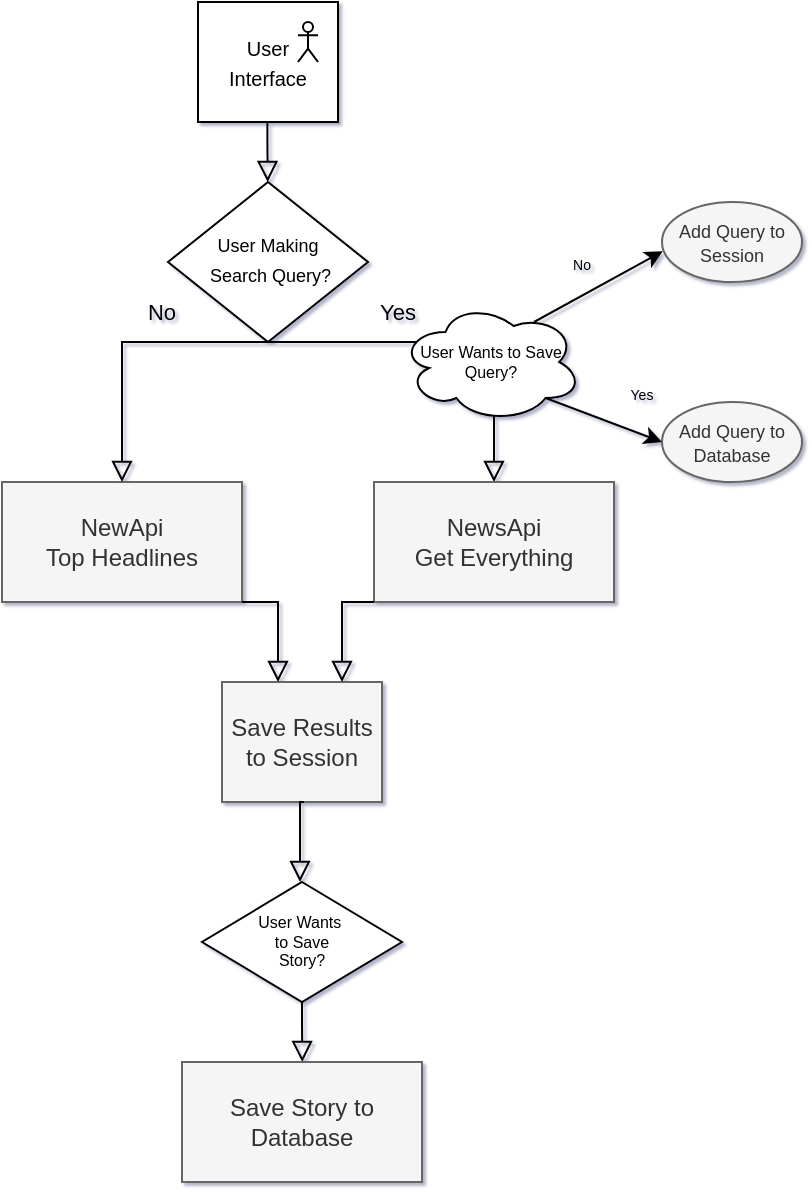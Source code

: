 <mxfile version="20.2.2" type="device"><diagram id="C5RBs43oDa-KdzZeNtuy" name="Page-1"><mxGraphModel dx="586" dy="539" grid="0" gridSize="10" guides="1" tooltips="1" connect="1" arrows="1" fold="1" page="1" pageScale="1" pageWidth="827" pageHeight="1169" math="0" shadow="1"><root><mxCell id="WIyWlLk6GJQsqaUBKTNV-0"/><mxCell id="WIyWlLk6GJQsqaUBKTNV-1" parent="WIyWlLk6GJQsqaUBKTNV-0"/><mxCell id="WIyWlLk6GJQsqaUBKTNV-2" value="" style="rounded=0;html=1;jettySize=auto;orthogonalLoop=1;fontSize=11;endArrow=block;endFill=0;endSize=8;strokeWidth=1;shadow=0;labelBackgroundColor=none;edgeStyle=orthogonalEdgeStyle;exitX=0.5;exitY=1;exitDx=0;exitDy=0;entryX=0.5;entryY=0;entryDx=0;entryDy=0;" parent="WIyWlLk6GJQsqaUBKTNV-1" source="WIyWlLk6GJQsqaUBKTNV-10" target="TW13VNe_SEiLwAy2Bij3-0" edge="1"><mxGeometry relative="1" as="geometry"><mxPoint x="430" y="279.97" as="sourcePoint"/><mxPoint x="620" y="290" as="targetPoint"/><Array as="points"><mxPoint x="456" y="270"/></Array></mxGeometry></mxCell><mxCell id="WIyWlLk6GJQsqaUBKTNV-10" value="&lt;font style=&quot;font-size: 9px;&quot;&gt;User Making&lt;br&gt;&amp;nbsp;Search Query?&lt;/font&gt;" style="rhombus;whiteSpace=wrap;html=1;shadow=0;fontFamily=Helvetica;fontSize=12;align=center;strokeWidth=1;spacing=6;spacingTop=-4;" parent="WIyWlLk6GJQsqaUBKTNV-1" vertex="1"><mxGeometry x="293" y="190" width="100" height="80" as="geometry"/></mxCell><mxCell id="TW13VNe_SEiLwAy2Bij3-0" value="NewsApi&lt;br&gt;Get Everything" style="rounded=0;whiteSpace=wrap;html=1;fillColor=#f5f5f5;fontColor=#333333;strokeColor=#666666;" vertex="1" parent="WIyWlLk6GJQsqaUBKTNV-1"><mxGeometry x="396" y="340" width="120" height="60" as="geometry"/></mxCell><mxCell id="TW13VNe_SEiLwAy2Bij3-5" value="NewApi&lt;br&gt;Top Headlines" style="rounded=0;whiteSpace=wrap;html=1;fillColor=#f5f5f5;fontColor=#333333;strokeColor=#666666;" vertex="1" parent="WIyWlLk6GJQsqaUBKTNV-1"><mxGeometry x="210" y="340" width="120" height="60" as="geometry"/></mxCell><mxCell id="TW13VNe_SEiLwAy2Bij3-7" value="&lt;font style=&quot;font-size: 10px;&quot;&gt;User &lt;br&gt;Interface&lt;/font&gt;" style="rounded=0;whiteSpace=wrap;html=1;" vertex="1" parent="WIyWlLk6GJQsqaUBKTNV-1"><mxGeometry x="308" y="100" width="70" height="60" as="geometry"/></mxCell><mxCell id="TW13VNe_SEiLwAy2Bij3-12" value="Yes" style="text;html=1;strokeColor=none;fillColor=none;align=center;verticalAlign=middle;whiteSpace=wrap;rounded=0;fontSize=11;shadow=0;" vertex="1" parent="WIyWlLk6GJQsqaUBKTNV-1"><mxGeometry x="378" y="240" width="60" height="30" as="geometry"/></mxCell><mxCell id="TW13VNe_SEiLwAy2Bij3-13" value="" style="rounded=0;html=1;jettySize=auto;orthogonalLoop=1;fontSize=11;endArrow=block;endFill=0;endSize=8;strokeWidth=1;shadow=0;labelBackgroundColor=none;edgeStyle=orthogonalEdgeStyle;exitX=0.5;exitY=1;exitDx=0;exitDy=0;" edge="1" parent="WIyWlLk6GJQsqaUBKTNV-1" source="WIyWlLk6GJQsqaUBKTNV-10" target="TW13VNe_SEiLwAy2Bij3-5"><mxGeometry relative="1" as="geometry"><mxPoint x="260" y="360" as="sourcePoint"/><mxPoint x="150" y="440" as="targetPoint"/><Array as="points"><mxPoint x="270" y="270"/></Array></mxGeometry></mxCell><mxCell id="TW13VNe_SEiLwAy2Bij3-16" value="No" style="text;html=1;strokeColor=none;fillColor=none;align=center;verticalAlign=middle;whiteSpace=wrap;rounded=0;fontSize=11;" vertex="1" parent="WIyWlLk6GJQsqaUBKTNV-1"><mxGeometry x="260" y="240" width="60" height="30" as="geometry"/></mxCell><mxCell id="TW13VNe_SEiLwAy2Bij3-23" value="&lt;font style=&quot;font-size: 9px;&quot;&gt;Add Query to &lt;br&gt;Database&lt;/font&gt;" style="ellipse;whiteSpace=wrap;html=1;fontSize=10;fillColor=#f5f5f5;fontColor=#333333;strokeColor=#666666;" vertex="1" parent="WIyWlLk6GJQsqaUBKTNV-1"><mxGeometry x="540" y="300" width="70" height="40" as="geometry"/></mxCell><mxCell id="TW13VNe_SEiLwAy2Bij3-29" value="&lt;font style=&quot;font-size: 9px;&quot;&gt;Add Query to Session&lt;/font&gt;" style="ellipse;whiteSpace=wrap;html=1;fontSize=10;fillColor=#f5f5f5;fontColor=#333333;strokeColor=#666666;" vertex="1" parent="WIyWlLk6GJQsqaUBKTNV-1"><mxGeometry x="540" y="200" width="70" height="40" as="geometry"/></mxCell><mxCell id="TW13VNe_SEiLwAy2Bij3-30" value="&lt;font style=&quot;font-size: 12px;&quot;&gt;Save Results to Session&lt;/font&gt;" style="rounded=0;whiteSpace=wrap;html=1;fontSize=9;fillColor=#f5f5f5;fontColor=#333333;strokeColor=#666666;" vertex="1" parent="WIyWlLk6GJQsqaUBKTNV-1"><mxGeometry x="320" y="440" width="80" height="60" as="geometry"/></mxCell><mxCell id="TW13VNe_SEiLwAy2Bij3-31" value="User Wants to Save Query?" style="ellipse;shape=cloud;whiteSpace=wrap;html=1;fontSize=8;" vertex="1" parent="WIyWlLk6GJQsqaUBKTNV-1"><mxGeometry x="409" y="250" width="91" height="60" as="geometry"/></mxCell><mxCell id="TW13VNe_SEiLwAy2Bij3-32" value="" style="endArrow=classic;html=1;rounded=0;fontSize=8;entryX=0.006;entryY=0.615;entryDx=0;entryDy=0;entryPerimeter=0;" edge="1" parent="WIyWlLk6GJQsqaUBKTNV-1" target="TW13VNe_SEiLwAy2Bij3-29"><mxGeometry width="50" height="50" relative="1" as="geometry"><mxPoint x="476" y="260" as="sourcePoint"/><mxPoint x="526" y="210" as="targetPoint"/></mxGeometry></mxCell><mxCell id="TW13VNe_SEiLwAy2Bij3-33" value="" style="endArrow=classic;html=1;rounded=0;fontSize=8;entryX=0;entryY=0.5;entryDx=0;entryDy=0;exitX=0.8;exitY=0.8;exitDx=0;exitDy=0;exitPerimeter=0;" edge="1" parent="WIyWlLk6GJQsqaUBKTNV-1" source="TW13VNe_SEiLwAy2Bij3-31" target="TW13VNe_SEiLwAy2Bij3-23"><mxGeometry width="50" height="50" relative="1" as="geometry"><mxPoint x="500" y="300" as="sourcePoint"/><mxPoint x="550" y="250" as="targetPoint"/></mxGeometry></mxCell><mxCell id="TW13VNe_SEiLwAy2Bij3-34" value="" style="rounded=0;html=1;jettySize=auto;orthogonalLoop=1;fontSize=11;endArrow=block;endFill=0;endSize=8;strokeWidth=1;shadow=0;labelBackgroundColor=none;edgeStyle=orthogonalEdgeStyle;exitX=0;exitY=1;exitDx=0;exitDy=0;" edge="1" parent="WIyWlLk6GJQsqaUBKTNV-1" source="TW13VNe_SEiLwAy2Bij3-0"><mxGeometry relative="1" as="geometry"><mxPoint x="390" y="400" as="sourcePoint"/><mxPoint x="380" y="440" as="targetPoint"/><Array as="points"><mxPoint x="380" y="400"/><mxPoint x="380" y="440"/></Array></mxGeometry></mxCell><mxCell id="TW13VNe_SEiLwAy2Bij3-35" value="" style="rounded=0;html=1;jettySize=auto;orthogonalLoop=1;fontSize=11;endArrow=block;endFill=0;endSize=8;strokeWidth=1;shadow=0;labelBackgroundColor=none;edgeStyle=orthogonalEdgeStyle;" edge="1" parent="WIyWlLk6GJQsqaUBKTNV-1"><mxGeometry relative="1" as="geometry"><mxPoint x="330" y="400" as="sourcePoint"/><mxPoint x="348" y="440" as="targetPoint"/><Array as="points"><mxPoint x="348" y="400"/></Array></mxGeometry></mxCell><mxCell id="TW13VNe_SEiLwAy2Bij3-36" value="&lt;font style=&quot;font-size: 8px;&quot;&gt;User Wants&amp;nbsp;&lt;br&gt;to Save&lt;br&gt;Story?&lt;/font&gt;" style="rhombus;whiteSpace=wrap;html=1;fontSize=8;" vertex="1" parent="WIyWlLk6GJQsqaUBKTNV-1"><mxGeometry x="310" y="540" width="100" height="60" as="geometry"/></mxCell><mxCell id="TW13VNe_SEiLwAy2Bij3-37" value="" style="rounded=0;html=1;jettySize=auto;orthogonalLoop=1;fontSize=11;endArrow=block;endFill=0;endSize=8;strokeWidth=1;shadow=0;labelBackgroundColor=none;edgeStyle=orthogonalEdgeStyle;" edge="1" parent="WIyWlLk6GJQsqaUBKTNV-1"><mxGeometry relative="1" as="geometry"><mxPoint x="361" y="500" as="sourcePoint"/><mxPoint x="359" y="540" as="targetPoint"/><Array as="points"><mxPoint x="359" y="500"/></Array></mxGeometry></mxCell><mxCell id="TW13VNe_SEiLwAy2Bij3-40" value="" style="rounded=0;html=1;jettySize=auto;orthogonalLoop=1;fontSize=11;endArrow=block;endFill=0;endSize=8;strokeWidth=1;shadow=0;labelBackgroundColor=none;edgeStyle=orthogonalEdgeStyle;" edge="1" parent="WIyWlLk6GJQsqaUBKTNV-1"><mxGeometry relative="1" as="geometry"><mxPoint x="360" y="600" as="sourcePoint"/><mxPoint x="360.15" y="630" as="targetPoint"/><Array as="points"><mxPoint x="360.38" y="610"/><mxPoint x="360.38" y="610"/></Array></mxGeometry></mxCell><mxCell id="TW13VNe_SEiLwAy2Bij3-46" value="" style="rounded=0;html=1;jettySize=auto;orthogonalLoop=1;fontSize=11;endArrow=block;endFill=0;endSize=8;strokeWidth=1;shadow=0;labelBackgroundColor=none;edgeStyle=orthogonalEdgeStyle;" edge="1" parent="WIyWlLk6GJQsqaUBKTNV-1"><mxGeometry relative="1" as="geometry"><mxPoint x="342.69" y="160" as="sourcePoint"/><mxPoint x="342.84" y="190" as="targetPoint"/><Array as="points"><mxPoint x="343.07" y="170.0"/><mxPoint x="343.07" y="170.0"/></Array></mxGeometry></mxCell><mxCell id="TW13VNe_SEiLwAy2Bij3-47" value="" style="shape=umlActor;verticalLabelPosition=bottom;verticalAlign=top;html=1;outlineConnect=0;labelBackgroundColor=#ffffff;fontSize=12;" vertex="1" parent="WIyWlLk6GJQsqaUBKTNV-1"><mxGeometry x="358" y="110" width="10" height="20" as="geometry"/></mxCell><mxCell id="TW13VNe_SEiLwAy2Bij3-55" value="Save Story to Database" style="rounded=0;whiteSpace=wrap;html=1;fillColor=#f5f5f5;fontColor=#333333;strokeColor=#666666;" vertex="1" parent="WIyWlLk6GJQsqaUBKTNV-1"><mxGeometry x="300" y="630" width="120" height="60" as="geometry"/></mxCell><mxCell id="TW13VNe_SEiLwAy2Bij3-58" value="&lt;font style=&quot;font-size: 7px;&quot;&gt;Yes&lt;/font&gt;" style="text;html=1;strokeColor=none;fillColor=none;align=center;verticalAlign=middle;whiteSpace=wrap;rounded=0;fontSize=11;" vertex="1" parent="WIyWlLk6GJQsqaUBKTNV-1"><mxGeometry x="500" y="280" width="60" height="30" as="geometry"/></mxCell><mxCell id="TW13VNe_SEiLwAy2Bij3-59" value="&lt;font style=&quot;font-size: 7px;&quot;&gt;No&lt;/font&gt;" style="text;html=1;strokeColor=none;fillColor=none;align=center;verticalAlign=middle;whiteSpace=wrap;rounded=0;fontSize=11;" vertex="1" parent="WIyWlLk6GJQsqaUBKTNV-1"><mxGeometry x="470" y="215" width="60" height="30" as="geometry"/></mxCell></root></mxGraphModel></diagram></mxfile>
